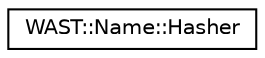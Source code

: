 digraph "Graphical Class Hierarchy"
{
  edge [fontname="Helvetica",fontsize="10",labelfontname="Helvetica",labelfontsize="10"];
  node [fontname="Helvetica",fontsize="10",shape=record];
  rankdir="LR";
  Node0 [label="WAST::Name::Hasher",height=0.2,width=0.4,color="black", fillcolor="white", style="filled",URL="$struct_w_a_s_t_1_1_name_1_1_hasher.html"];
}
